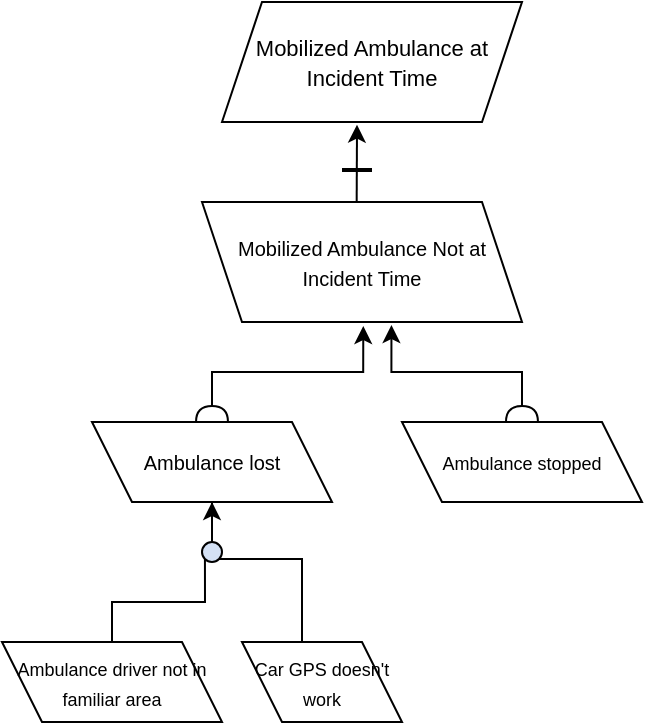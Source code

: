 <mxfile version="24.6.4" type="google">
  <diagram name="Page-1" id="eKmYvczm5sZ4uzTXXk1F">
    <mxGraphModel dx="1183" dy="677" grid="1" gridSize="10" guides="1" tooltips="1" connect="1" arrows="1" fold="1" page="1" pageScale="1" pageWidth="850" pageHeight="1100" math="0" shadow="0">
      <root>
        <mxCell id="0" />
        <mxCell id="1" parent="0" />
        <mxCell id="Ka9au9_dpPtv9UXWhTp8-1" value="&lt;font style=&quot;font-size: 11px;&quot;&gt;Mobilized Ambulance at Incident Time&lt;/font&gt;" style="shape=parallelogram;perimeter=parallelogramPerimeter;whiteSpace=wrap;html=1;fixedSize=1;" parent="1" vertex="1">
          <mxGeometry x="370" y="90" width="150" height="60" as="geometry" />
        </mxCell>
        <mxCell id="Ka9au9_dpPtv9UXWhTp8-2" value="&lt;font style=&quot;font-size: 10px;&quot;&gt;Mobilized Ambulance Not at Incident Time&lt;/font&gt;" style="shape=parallelogram;perimeter=parallelogramPerimeter;whiteSpace=wrap;html=1;fixedSize=1;flipV=1;" parent="1" vertex="1">
          <mxGeometry x="360" y="190" width="160" height="60" as="geometry" />
        </mxCell>
        <mxCell id="Ka9au9_dpPtv9UXWhTp8-23" value="&lt;font style=&quot;font-size: 10px;&quot;&gt;Ambulance lost&lt;/font&gt;" style="shape=parallelogram;perimeter=parallelogramPerimeter;whiteSpace=wrap;html=1;fixedSize=1;flipV=1;" parent="1" vertex="1">
          <mxGeometry x="305" y="300" width="120" height="40" as="geometry" />
        </mxCell>
        <mxCell id="Ka9au9_dpPtv9UXWhTp8-24" style="edgeStyle=orthogonalEdgeStyle;rounded=0;orthogonalLoop=1;jettySize=auto;html=1;entryX=0.504;entryY=-0.034;entryDx=0;entryDy=0;entryPerimeter=0;startArrow=halfCircle;startFill=0;" parent="1" source="Ka9au9_dpPtv9UXWhTp8-23" target="Ka9au9_dpPtv9UXWhTp8-2" edge="1">
          <mxGeometry relative="1" as="geometry" />
        </mxCell>
        <mxCell id="Ka9au9_dpPtv9UXWhTp8-25" value="&lt;font style=&quot;font-size: 9px;&quot;&gt;Ambulance stopped&lt;/font&gt;" style="shape=parallelogram;perimeter=parallelogramPerimeter;whiteSpace=wrap;html=1;fixedSize=1;flipV=1;" parent="1" vertex="1">
          <mxGeometry x="460" y="300" width="120" height="40" as="geometry" />
        </mxCell>
        <mxCell id="Ka9au9_dpPtv9UXWhTp8-26" style="edgeStyle=orthogonalEdgeStyle;rounded=0;orthogonalLoop=1;jettySize=auto;html=1;entryX=0.592;entryY=-0.025;entryDx=0;entryDy=0;entryPerimeter=0;startArrow=halfCircle;startFill=0;" parent="1" source="Ka9au9_dpPtv9UXWhTp8-25" target="Ka9au9_dpPtv9UXWhTp8-2" edge="1">
          <mxGeometry relative="1" as="geometry" />
        </mxCell>
        <mxCell id="Ka9au9_dpPtv9UXWhTp8-3" style="edgeStyle=elbowEdgeStyle;rounded=0;orthogonalLoop=1;jettySize=auto;html=1;entryX=0.422;entryY=1.022;entryDx=0;entryDy=0;entryPerimeter=0;" parent="1" edge="1">
          <mxGeometry relative="1" as="geometry">
            <mxPoint x="437.333" y="190" as="sourcePoint" />
            <mxPoint x="437.3" y="151.32" as="targetPoint" />
          </mxGeometry>
        </mxCell>
        <mxCell id="Ka9au9_dpPtv9UXWhTp8-22" value="" style="endArrow=none;html=1;rounded=0;strokeWidth=2;" parent="1" edge="1">
          <mxGeometry width="50" height="50" relative="1" as="geometry">
            <mxPoint x="430" y="174" as="sourcePoint" />
            <mxPoint x="445" y="174" as="targetPoint" />
          </mxGeometry>
        </mxCell>
        <mxCell id="gxvMVTcQrBQrgA4OGQgi-1" value="&lt;font style=&quot;font-size: 9px;&quot;&gt;Ambulance driver not in familiar area&lt;/font&gt;" style="shape=parallelogram;perimeter=parallelogramPerimeter;whiteSpace=wrap;html=1;fixedSize=1;flipV=1;" vertex="1" parent="1">
          <mxGeometry x="260" y="410" width="110" height="40" as="geometry" />
        </mxCell>
        <mxCell id="gxvMVTcQrBQrgA4OGQgi-2" value="&lt;font style=&quot;font-size: 9px;&quot;&gt;Car GPS doesn&#39;t work&lt;/font&gt;" style="shape=parallelogram;perimeter=parallelogramPerimeter;whiteSpace=wrap;html=1;fixedSize=1;flipV=1;" vertex="1" parent="1">
          <mxGeometry x="380" y="410" width="80" height="40" as="geometry" />
        </mxCell>
        <mxCell id="gxvMVTcQrBQrgA4OGQgi-4" style="edgeStyle=orthogonalEdgeStyle;rounded=0;orthogonalLoop=1;jettySize=auto;html=1;entryX=0.5;entryY=1;entryDx=0;entryDy=0;" edge="1" parent="1" source="gxvMVTcQrBQrgA4OGQgi-3" target="Ka9au9_dpPtv9UXWhTp8-23">
          <mxGeometry relative="1" as="geometry" />
        </mxCell>
        <mxCell id="gxvMVTcQrBQrgA4OGQgi-5" style="edgeStyle=orthogonalEdgeStyle;rounded=0;orthogonalLoop=1;jettySize=auto;html=1;exitX=0;exitY=1;exitDx=0;exitDy=0;endArrow=none;endFill=0;" edge="1" parent="1" source="gxvMVTcQrBQrgA4OGQgi-3" target="gxvMVTcQrBQrgA4OGQgi-1">
          <mxGeometry relative="1" as="geometry" />
        </mxCell>
        <mxCell id="gxvMVTcQrBQrgA4OGQgi-3" value="" style="ellipse;whiteSpace=wrap;html=1;aspect=fixed;fillColor=#D4E1F5;" vertex="1" parent="1">
          <mxGeometry x="360" y="360" width="10" height="10" as="geometry" />
        </mxCell>
        <mxCell id="gxvMVTcQrBQrgA4OGQgi-6" style="edgeStyle=orthogonalEdgeStyle;rounded=0;orthogonalLoop=1;jettySize=auto;html=1;exitX=1;exitY=1;exitDx=0;exitDy=0;entryX=0.375;entryY=1;entryDx=0;entryDy=0;entryPerimeter=0;endArrow=none;endFill=0;" edge="1" parent="1" source="gxvMVTcQrBQrgA4OGQgi-3" target="gxvMVTcQrBQrgA4OGQgi-2">
          <mxGeometry relative="1" as="geometry" />
        </mxCell>
      </root>
    </mxGraphModel>
  </diagram>
</mxfile>
